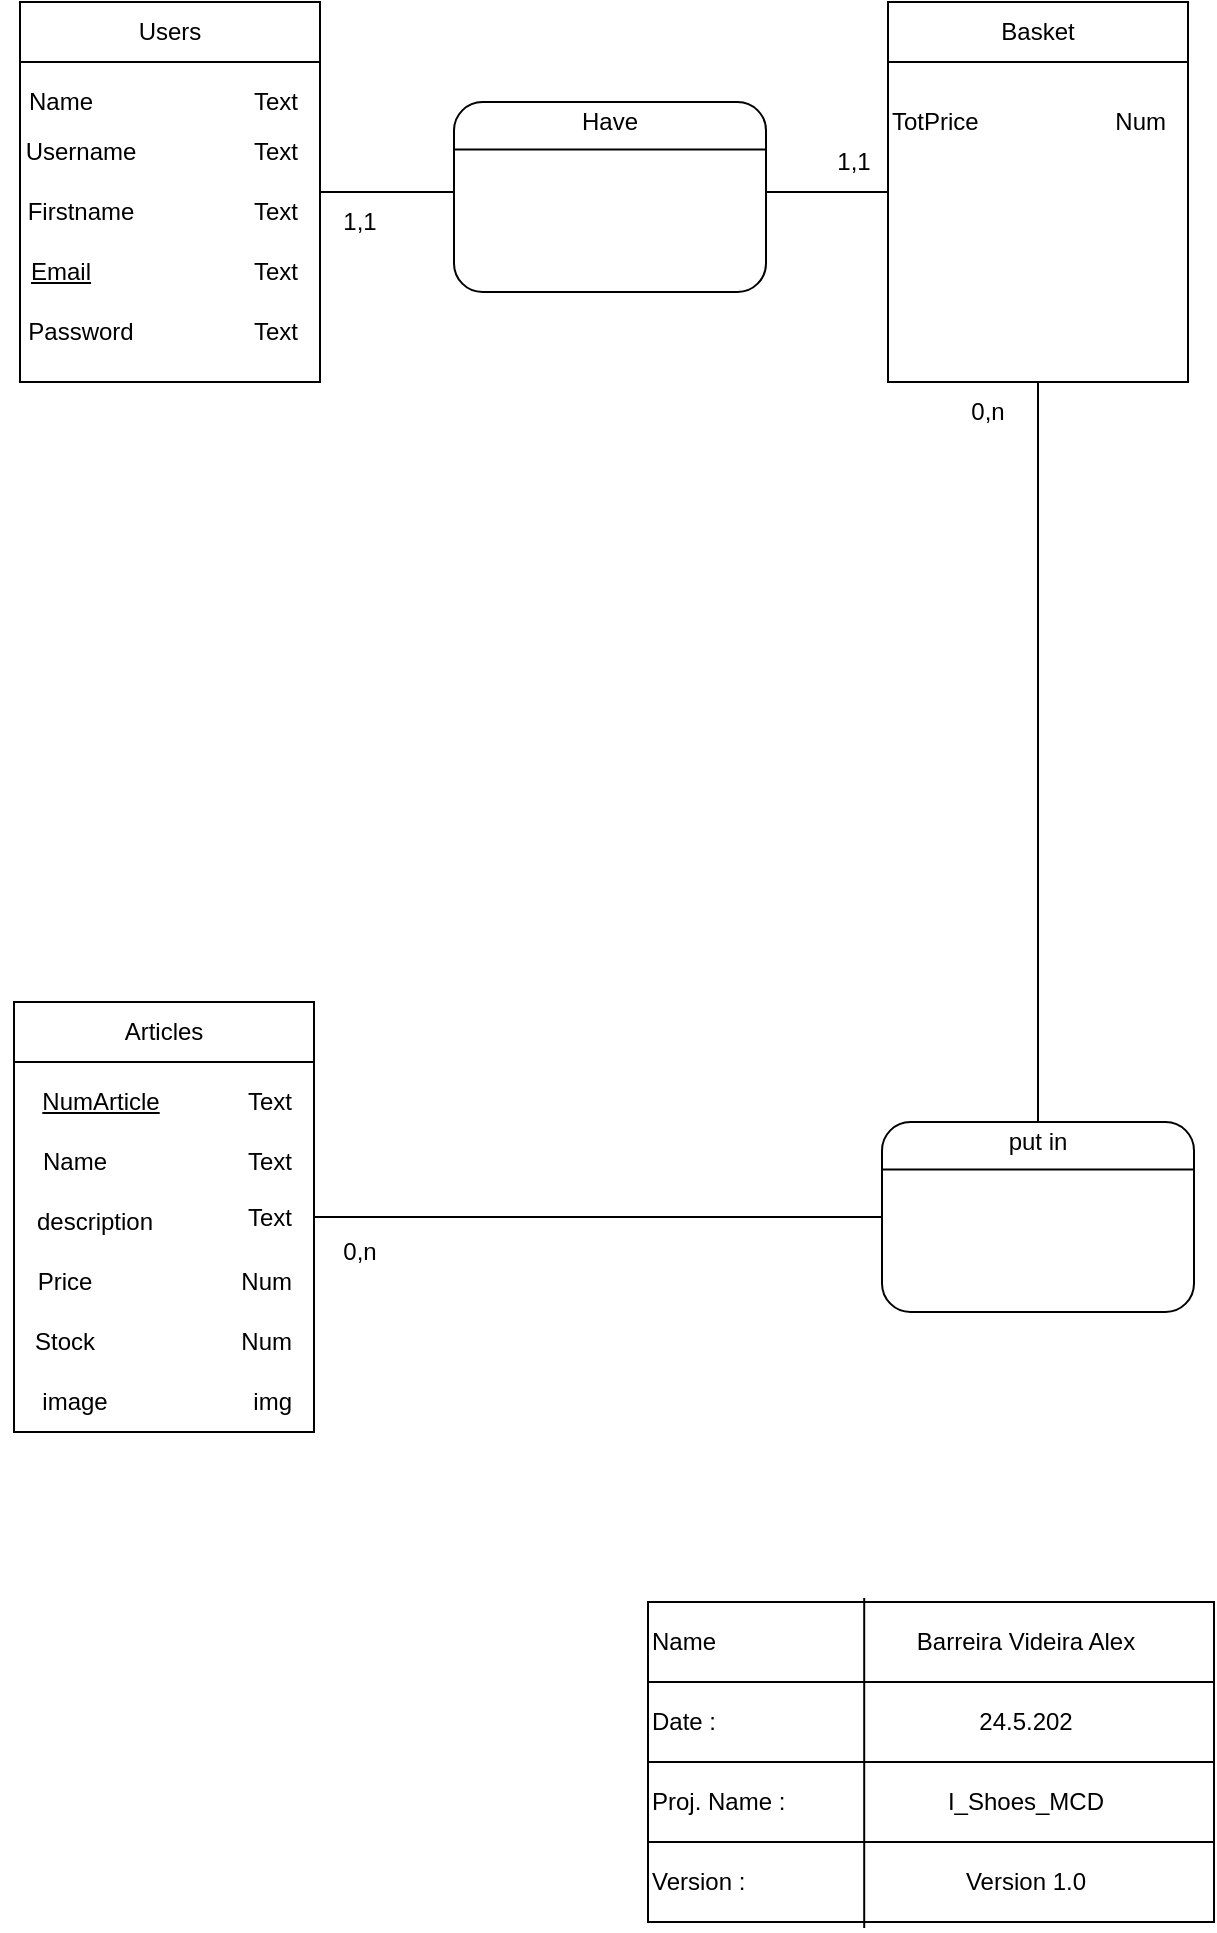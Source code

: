 <mxfile version="20.8.16" type="device"><diagram name="Page-1" id="XpHJIR0oLDDG0xpkSeUy"><mxGraphModel dx="868" dy="800" grid="1" gridSize="10" guides="1" tooltips="1" connect="1" arrows="1" fold="1" page="1" pageScale="1" pageWidth="827" pageHeight="1169" math="0" shadow="0"><root><mxCell id="0"/><mxCell id="1" parent="0"/><mxCell id="dbjlat6U7PkjF4vKbu_4-1" style="edgeStyle=orthogonalEdgeStyle;rounded=0;orthogonalLoop=1;jettySize=auto;html=1;exitX=1;exitY=0.5;exitDx=0;exitDy=0;entryX=0;entryY=0.5;entryDx=0;entryDy=0;endArrow=none;endFill=0;" edge="1" parent="1" source="AjFPS5i6nxes1OYK5mUs-1" target="AjFPS5i6nxes1OYK5mUs-28"><mxGeometry relative="1" as="geometry"/></mxCell><mxCell id="AjFPS5i6nxes1OYK5mUs-1" value="" style="rounded=0;whiteSpace=wrap;html=1;" parent="1" vertex="1"><mxGeometry x="123" y="110" width="150" height="190" as="geometry"/></mxCell><mxCell id="AjFPS5i6nxes1OYK5mUs-2" value="Users" style="rounded=0;whiteSpace=wrap;html=1;" parent="1" vertex="1"><mxGeometry x="123" y="110" width="150" height="30" as="geometry"/></mxCell><mxCell id="AjFPS5i6nxes1OYK5mUs-3" value="Name" style="text;html=1;align=center;verticalAlign=middle;resizable=0;points=[];autosize=1;strokeColor=none;fillColor=none;" parent="1" vertex="1"><mxGeometry x="113" y="145" width="60" height="30" as="geometry"/></mxCell><mxCell id="AjFPS5i6nxes1OYK5mUs-4" value="Username" style="text;html=1;align=center;verticalAlign=middle;resizable=0;points=[];autosize=1;strokeColor=none;fillColor=none;" parent="1" vertex="1"><mxGeometry x="113" y="170" width="80" height="30" as="geometry"/></mxCell><mxCell id="AjFPS5i6nxes1OYK5mUs-5" value="Firstname" style="text;html=1;align=center;verticalAlign=middle;resizable=0;points=[];autosize=1;strokeColor=none;fillColor=none;" parent="1" vertex="1"><mxGeometry x="113" y="200" width="80" height="30" as="geometry"/></mxCell><mxCell id="AjFPS5i6nxes1OYK5mUs-6" value="Email" style="text;html=1;align=center;verticalAlign=middle;resizable=0;points=[];autosize=1;strokeColor=none;fillColor=none;fontStyle=4" parent="1" vertex="1"><mxGeometry x="118" y="230" width="50" height="30" as="geometry"/></mxCell><mxCell id="AjFPS5i6nxes1OYK5mUs-7" value="Password" style="text;html=1;align=center;verticalAlign=middle;resizable=0;points=[];autosize=1;strokeColor=none;fillColor=none;" parent="1" vertex="1"><mxGeometry x="113" y="260" width="80" height="30" as="geometry"/></mxCell><mxCell id="AjFPS5i6nxes1OYK5mUs-8" value="Text" style="text;html=1;align=right;verticalAlign=middle;resizable=0;points=[];autosize=1;strokeColor=none;fillColor=none;" parent="1" vertex="1"><mxGeometry x="213" y="145" width="50" height="30" as="geometry"/></mxCell><mxCell id="AjFPS5i6nxes1OYK5mUs-9" value="Text" style="text;html=1;align=right;verticalAlign=middle;resizable=0;points=[];autosize=1;strokeColor=none;fillColor=none;" parent="1" vertex="1"><mxGeometry x="213" y="170" width="50" height="30" as="geometry"/></mxCell><mxCell id="AjFPS5i6nxes1OYK5mUs-10" value="Text" style="text;html=1;align=right;verticalAlign=middle;resizable=0;points=[];autosize=1;strokeColor=none;fillColor=none;" parent="1" vertex="1"><mxGeometry x="213" y="200" width="50" height="30" as="geometry"/></mxCell><mxCell id="AjFPS5i6nxes1OYK5mUs-11" value="Text" style="text;html=1;align=right;verticalAlign=middle;resizable=0;points=[];autosize=1;strokeColor=none;fillColor=none;" parent="1" vertex="1"><mxGeometry x="213" y="230" width="50" height="30" as="geometry"/></mxCell><mxCell id="AjFPS5i6nxes1OYK5mUs-12" value="Text" style="text;html=1;align=right;verticalAlign=middle;resizable=0;points=[];autosize=1;strokeColor=none;fillColor=none;" parent="1" vertex="1"><mxGeometry x="213" y="260" width="50" height="30" as="geometry"/></mxCell><mxCell id="AjFPS5i6nxes1OYK5mUs-13" value="" style="rounded=0;whiteSpace=wrap;html=1;" parent="1" vertex="1"><mxGeometry x="120" y="610" width="150" height="215" as="geometry"/></mxCell><mxCell id="AjFPS5i6nxes1OYK5mUs-14" value="Articles" style="rounded=0;whiteSpace=wrap;html=1;" parent="1" vertex="1"><mxGeometry x="120" y="610" width="150" height="30" as="geometry"/></mxCell><mxCell id="AjFPS5i6nxes1OYK5mUs-15" value="NumArticle" style="text;html=1;align=center;verticalAlign=middle;resizable=0;points=[];autosize=1;strokeColor=none;fillColor=none;fontStyle=4" parent="1" vertex="1"><mxGeometry x="123" y="645" width="80" height="30" as="geometry"/></mxCell><mxCell id="AjFPS5i6nxes1OYK5mUs-16" value="Name" style="text;html=1;align=center;verticalAlign=middle;resizable=0;points=[];autosize=1;strokeColor=none;fillColor=none;fontStyle=0" parent="1" vertex="1"><mxGeometry x="120" y="675" width="60" height="30" as="geometry"/></mxCell><mxCell id="AjFPS5i6nxes1OYK5mUs-17" value="description" style="text;html=1;align=center;verticalAlign=middle;resizable=0;points=[];autosize=1;strokeColor=none;fillColor=none;" parent="1" vertex="1"><mxGeometry x="120" y="705" width="80" height="30" as="geometry"/></mxCell><mxCell id="AjFPS5i6nxes1OYK5mUs-18" value="Price" style="text;html=1;align=center;verticalAlign=middle;resizable=0;points=[];autosize=1;strokeColor=none;fillColor=none;" parent="1" vertex="1"><mxGeometry x="120" y="735" width="50" height="30" as="geometry"/></mxCell><mxCell id="AjFPS5i6nxes1OYK5mUs-19" value="Stock" style="text;html=1;align=center;verticalAlign=middle;resizable=0;points=[];autosize=1;strokeColor=none;fillColor=none;" parent="1" vertex="1"><mxGeometry x="120" y="765" width="50" height="30" as="geometry"/></mxCell><mxCell id="AjFPS5i6nxes1OYK5mUs-20" value="Text" style="text;html=1;align=right;verticalAlign=middle;resizable=0;points=[];autosize=1;strokeColor=none;fillColor=none;" parent="1" vertex="1"><mxGeometry x="210" y="645" width="50" height="30" as="geometry"/></mxCell><mxCell id="AjFPS5i6nxes1OYK5mUs-21" value="Text" style="text;html=1;align=right;verticalAlign=middle;resizable=0;points=[];autosize=1;strokeColor=none;fillColor=none;" parent="1" vertex="1"><mxGeometry x="210" y="675" width="50" height="30" as="geometry"/></mxCell><mxCell id="AjFPS5i6nxes1OYK5mUs-22" value="Text" style="text;html=1;align=right;verticalAlign=middle;resizable=0;points=[];autosize=1;strokeColor=none;fillColor=none;" parent="1" vertex="1"><mxGeometry x="210" y="702.5" width="50" height="30" as="geometry"/></mxCell><mxCell id="AjFPS5i6nxes1OYK5mUs-23" value="Num" style="text;html=1;align=right;verticalAlign=middle;resizable=0;points=[];autosize=1;strokeColor=none;fillColor=none;" parent="1" vertex="1"><mxGeometry x="210" y="735" width="50" height="30" as="geometry"/></mxCell><mxCell id="AjFPS5i6nxes1OYK5mUs-24" value="Num" style="text;html=1;align=right;verticalAlign=middle;resizable=0;points=[];autosize=1;strokeColor=none;fillColor=none;" parent="1" vertex="1"><mxGeometry x="210" y="765" width="50" height="30" as="geometry"/></mxCell><mxCell id="AjFPS5i6nxes1OYK5mUs-26" value="image" style="text;html=1;align=center;verticalAlign=middle;resizable=0;points=[];autosize=1;strokeColor=none;fillColor=none;" parent="1" vertex="1"><mxGeometry x="120" y="795" width="60" height="30" as="geometry"/></mxCell><mxCell id="AjFPS5i6nxes1OYK5mUs-27" value="img" style="text;html=1;align=right;verticalAlign=middle;resizable=0;points=[];autosize=1;strokeColor=none;fillColor=none;" parent="1" vertex="1"><mxGeometry x="220" y="795" width="40" height="30" as="geometry"/></mxCell><mxCell id="AjFPS5i6nxes1OYK5mUs-28" value="" style="rounded=0;whiteSpace=wrap;html=1;" parent="1" vertex="1"><mxGeometry x="557" y="110" width="150" height="190" as="geometry"/></mxCell><mxCell id="AjFPS5i6nxes1OYK5mUs-29" value="Basket" style="rounded=0;whiteSpace=wrap;html=1;" parent="1" vertex="1"><mxGeometry x="557" y="110" width="150" height="30" as="geometry"/></mxCell><mxCell id="AjFPS5i6nxes1OYK5mUs-37" value="Num" style="text;html=1;align=right;verticalAlign=middle;resizable=0;points=[];autosize=1;strokeColor=none;fillColor=none;" parent="1" vertex="1"><mxGeometry x="647" y="155" width="50" height="30" as="geometry"/></mxCell><mxCell id="AjFPS5i6nxes1OYK5mUs-42" value="TotPrice" style="text;html=1;align=left;verticalAlign=middle;resizable=0;points=[];autosize=1;strokeColor=none;fillColor=none;" parent="1" vertex="1"><mxGeometry x="557" y="155" width="70" height="30" as="geometry"/></mxCell><mxCell id="AjFPS5i6nxes1OYK5mUs-55" style="edgeStyle=orthogonalEdgeStyle;rounded=0;orthogonalLoop=1;jettySize=auto;html=1;exitX=0.5;exitY=0;exitDx=0;exitDy=0;entryX=0.5;entryY=1;entryDx=0;entryDy=0;endArrow=none;endFill=0;" parent="1" source="AjFPS5i6nxes1OYK5mUs-47" target="AjFPS5i6nxes1OYK5mUs-28" edge="1"><mxGeometry relative="1" as="geometry"><mxPoint x="635" y="490" as="targetPoint"/></mxGeometry></mxCell><mxCell id="AjFPS5i6nxes1OYK5mUs-47" value="" style="rounded=1;whiteSpace=wrap;html=1;direction=east;" parent="1" vertex="1"><mxGeometry x="554" y="670" width="156" height="95" as="geometry"/></mxCell><mxCell id="AjFPS5i6nxes1OYK5mUs-48" value="" style="endArrow=none;html=1;rounded=0;exitX=0;exitY=0.25;exitDx=0;exitDy=0;entryX=1;entryY=0.25;entryDx=0;entryDy=0;" parent="1" source="AjFPS5i6nxes1OYK5mUs-47" target="AjFPS5i6nxes1OYK5mUs-47" edge="1"><mxGeometry width="50" height="50" relative="1" as="geometry"><mxPoint x="634" y="872.5" as="sourcePoint"/><mxPoint x="684" y="822.5" as="targetPoint"/></mxGeometry></mxCell><mxCell id="AjFPS5i6nxes1OYK5mUs-49" value="" style="endArrow=none;html=1;rounded=0;exitX=1;exitY=0.5;exitDx=0;exitDy=0;entryX=0;entryY=0.5;entryDx=0;entryDy=0;" parent="1" source="AjFPS5i6nxes1OYK5mUs-13" target="AjFPS5i6nxes1OYK5mUs-47" edge="1"><mxGeometry width="50" height="50" relative="1" as="geometry"><mxPoint x="330" y="700" as="sourcePoint"/><mxPoint x="380" y="650" as="targetPoint"/></mxGeometry></mxCell><mxCell id="AjFPS5i6nxes1OYK5mUs-50" value="put in" style="text;html=1;strokeColor=none;fillColor=none;align=center;verticalAlign=middle;whiteSpace=wrap;rounded=0;" parent="1" vertex="1"><mxGeometry x="602" y="665" width="60" height="30" as="geometry"/></mxCell><mxCell id="dbjlat6U7PkjF4vKbu_4-2" value="" style="rounded=1;whiteSpace=wrap;html=1;direction=east;" vertex="1" parent="1"><mxGeometry x="340" y="160" width="156" height="95" as="geometry"/></mxCell><mxCell id="dbjlat6U7PkjF4vKbu_4-3" value="" style="endArrow=none;html=1;rounded=0;exitX=0;exitY=0.25;exitDx=0;exitDy=0;entryX=1;entryY=0.25;entryDx=0;entryDy=0;" edge="1" parent="1" source="dbjlat6U7PkjF4vKbu_4-2" target="dbjlat6U7PkjF4vKbu_4-2"><mxGeometry width="50" height="50" relative="1" as="geometry"><mxPoint x="420" y="362.5" as="sourcePoint"/><mxPoint x="470" y="312.5" as="targetPoint"/></mxGeometry></mxCell><mxCell id="dbjlat6U7PkjF4vKbu_4-4" value="Have" style="text;html=1;strokeColor=none;fillColor=none;align=center;verticalAlign=middle;whiteSpace=wrap;rounded=0;" vertex="1" parent="1"><mxGeometry x="388" y="155" width="60" height="30" as="geometry"/></mxCell><mxCell id="dbjlat6U7PkjF4vKbu_4-5" value="1,1" style="text;html=1;strokeColor=none;fillColor=none;align=center;verticalAlign=middle;whiteSpace=wrap;rounded=0;" vertex="1" parent="1"><mxGeometry x="510" y="175" width="60" height="30" as="geometry"/></mxCell><mxCell id="dbjlat6U7PkjF4vKbu_4-9" value="1,1" style="text;html=1;strokeColor=none;fillColor=none;align=center;verticalAlign=middle;whiteSpace=wrap;rounded=0;" vertex="1" parent="1"><mxGeometry x="263" y="205" width="60" height="30" as="geometry"/></mxCell><mxCell id="dbjlat6U7PkjF4vKbu_4-10" value="0,n" style="text;html=1;strokeColor=none;fillColor=none;align=center;verticalAlign=middle;whiteSpace=wrap;rounded=0;" vertex="1" parent="1"><mxGeometry x="577" y="300" width="60" height="30" as="geometry"/></mxCell><mxCell id="dbjlat6U7PkjF4vKbu_4-11" value="0,n" style="text;html=1;strokeColor=none;fillColor=none;align=center;verticalAlign=middle;whiteSpace=wrap;rounded=0;" vertex="1" parent="1"><mxGeometry x="263" y="720" width="60" height="30" as="geometry"/></mxCell><mxCell id="dbjlat6U7PkjF4vKbu_4-12" value="Name" style="rounded=0;whiteSpace=wrap;html=1;align=left;" vertex="1" parent="1"><mxGeometry x="437" y="910" width="283" height="40" as="geometry"/></mxCell><mxCell id="dbjlat6U7PkjF4vKbu_4-13" value="Date :" style="rounded=0;whiteSpace=wrap;html=1;align=left;" vertex="1" parent="1"><mxGeometry x="437" y="950" width="283" height="40" as="geometry"/></mxCell><mxCell id="dbjlat6U7PkjF4vKbu_4-14" value="Proj. Name :" style="rounded=0;whiteSpace=wrap;html=1;align=left;" vertex="1" parent="1"><mxGeometry x="437" y="990" width="283" height="40" as="geometry"/></mxCell><mxCell id="dbjlat6U7PkjF4vKbu_4-15" value="Version :" style="rounded=0;whiteSpace=wrap;html=1;align=left;" vertex="1" parent="1"><mxGeometry x="437" y="1030" width="283" height="40" as="geometry"/></mxCell><mxCell id="dbjlat6U7PkjF4vKbu_4-16" value="" style="endArrow=none;html=1;rounded=0;exitX=0.382;exitY=1.075;exitDx=0;exitDy=0;entryX=0.382;entryY=-0.05;entryDx=0;entryDy=0;entryPerimeter=0;exitPerimeter=0;" edge="1" parent="1" source="dbjlat6U7PkjF4vKbu_4-15" target="dbjlat6U7PkjF4vKbu_4-12"><mxGeometry width="50" height="50" relative="1" as="geometry"><mxPoint x="470" y="760" as="sourcePoint"/><mxPoint x="520" y="710" as="targetPoint"/></mxGeometry></mxCell><mxCell id="dbjlat6U7PkjF4vKbu_4-17" value="Barreira Videira Alex" style="text;html=1;strokeColor=none;fillColor=none;align=center;verticalAlign=middle;whiteSpace=wrap;rounded=0;" vertex="1" parent="1"><mxGeometry x="542" y="915" width="168" height="30" as="geometry"/></mxCell><mxCell id="dbjlat6U7PkjF4vKbu_4-18" value="24.5.202" style="text;html=1;strokeColor=none;fillColor=none;align=center;verticalAlign=middle;whiteSpace=wrap;rounded=0;" vertex="1" parent="1"><mxGeometry x="542" y="955" width="168" height="30" as="geometry"/></mxCell><mxCell id="dbjlat6U7PkjF4vKbu_4-19" value="I_Shoes_MCD" style="text;html=1;strokeColor=none;fillColor=none;align=center;verticalAlign=middle;whiteSpace=wrap;rounded=0;" vertex="1" parent="1"><mxGeometry x="542" y="995" width="168" height="30" as="geometry"/></mxCell><mxCell id="dbjlat6U7PkjF4vKbu_4-20" value="Version 1.0" style="text;html=1;strokeColor=none;fillColor=none;align=center;verticalAlign=middle;whiteSpace=wrap;rounded=0;" vertex="1" parent="1"><mxGeometry x="542" y="1035" width="168" height="30" as="geometry"/></mxCell></root></mxGraphModel></diagram></mxfile>